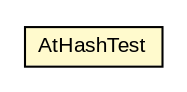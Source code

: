 #!/usr/local/bin/dot
#
# Class diagram 
# Generated by UMLGraph version R5_6-24-gf6e263 (http://www.umlgraph.org/)
#

digraph G {
	edge [fontname="arial",fontsize=10,labelfontname="arial",labelfontsize=10];
	node [fontname="arial",fontsize=10,shape=plaintext];
	nodesep=0.25;
	ranksep=0.5;
	// net.trajano.openidconnect.crypto.test.AtHashTest
	c151 [label=<<table title="net.trajano.openidconnect.crypto.test.AtHashTest" border="0" cellborder="1" cellspacing="0" cellpadding="2" port="p" bgcolor="lemonChiffon" href="./AtHashTest.html">
		<tr><td><table border="0" cellspacing="0" cellpadding="1">
<tr><td align="center" balign="center"> AtHashTest </td></tr>
		</table></td></tr>
		</table>>, URL="./AtHashTest.html", fontname="arial", fontcolor="black", fontsize=10.0];
}


